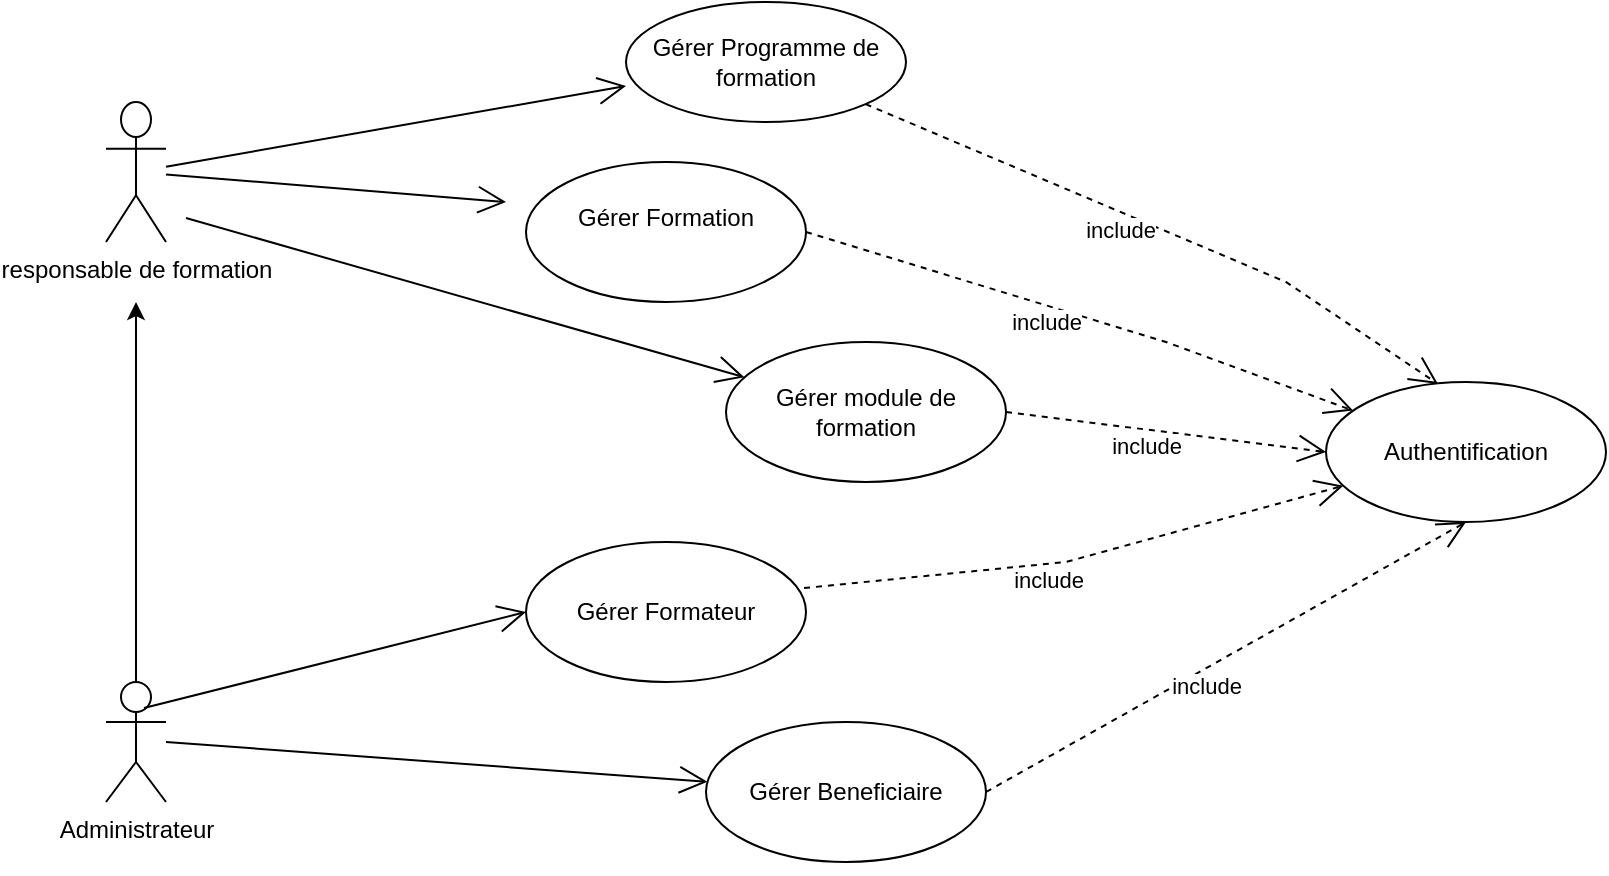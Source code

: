 <mxfile version="21.0.2" type="github" pages="2">
  <diagram id="C5RBs43oDa-KdzZeNtuy" name="Page-1">
    <mxGraphModel dx="1707" dy="470" grid="1" gridSize="10" guides="1" tooltips="1" connect="1" arrows="1" fold="1" page="1" pageScale="1" pageWidth="827" pageHeight="1169" math="0" shadow="0">
      <root>
        <mxCell id="WIyWlLk6GJQsqaUBKTNV-0" />
        <mxCell id="WIyWlLk6GJQsqaUBKTNV-1" parent="WIyWlLk6GJQsqaUBKTNV-0" />
        <mxCell id="IVZTwrisoEuHubWYUr_b-1" value="responsable de formation" style="shape=umlActor;verticalLabelPosition=bottom;verticalAlign=top;html=1;" vertex="1" parent="WIyWlLk6GJQsqaUBKTNV-1">
          <mxGeometry x="10" y="60" width="30" height="70" as="geometry" />
        </mxCell>
        <mxCell id="IVZTwrisoEuHubWYUr_b-2" value="Gérer Programme de formation" style="ellipse;whiteSpace=wrap;html=1;" vertex="1" parent="WIyWlLk6GJQsqaUBKTNV-1">
          <mxGeometry x="270" y="10" width="140" height="60" as="geometry" />
        </mxCell>
        <mxCell id="IVZTwrisoEuHubWYUr_b-7" style="edgeStyle=orthogonalEdgeStyle;rounded=0;orthogonalLoop=1;jettySize=auto;html=1;" edge="1" parent="WIyWlLk6GJQsqaUBKTNV-1" source="IVZTwrisoEuHubWYUr_b-6">
          <mxGeometry relative="1" as="geometry">
            <mxPoint x="25" y="160" as="targetPoint" />
          </mxGeometry>
        </mxCell>
        <mxCell id="IVZTwrisoEuHubWYUr_b-6" value="&lt;div&gt;Administrateur&lt;/div&gt;&lt;div&gt;&lt;br&gt;&lt;/div&gt;" style="shape=umlActor;verticalLabelPosition=bottom;verticalAlign=top;html=1;" vertex="1" parent="WIyWlLk6GJQsqaUBKTNV-1">
          <mxGeometry x="10" y="350" width="30" height="60" as="geometry" />
        </mxCell>
        <mxCell id="IVZTwrisoEuHubWYUr_b-8" value="&lt;div&gt;Gérer Formation&lt;/div&gt;&lt;div&gt;&lt;br&gt;&lt;/div&gt;" style="ellipse;whiteSpace=wrap;html=1;" vertex="1" parent="WIyWlLk6GJQsqaUBKTNV-1">
          <mxGeometry x="220" y="90" width="140" height="70" as="geometry" />
        </mxCell>
        <mxCell id="IVZTwrisoEuHubWYUr_b-9" value="Gérer module de formation" style="ellipse;whiteSpace=wrap;html=1;" vertex="1" parent="WIyWlLk6GJQsqaUBKTNV-1">
          <mxGeometry x="320" y="180" width="140" height="70" as="geometry" />
        </mxCell>
        <mxCell id="IVZTwrisoEuHubWYUr_b-19" value="Gérer Formateur" style="ellipse;whiteSpace=wrap;html=1;" vertex="1" parent="WIyWlLk6GJQsqaUBKTNV-1">
          <mxGeometry x="220" y="280" width="140" height="70" as="geometry" />
        </mxCell>
        <mxCell id="IVZTwrisoEuHubWYUr_b-22" value="Gérer Beneficiaire" style="ellipse;whiteSpace=wrap;html=1;" vertex="1" parent="WIyWlLk6GJQsqaUBKTNV-1">
          <mxGeometry x="310" y="370" width="140" height="70" as="geometry" />
        </mxCell>
        <mxCell id="IVZTwrisoEuHubWYUr_b-24" value="Authentification" style="ellipse;whiteSpace=wrap;html=1;" vertex="1" parent="WIyWlLk6GJQsqaUBKTNV-1">
          <mxGeometry x="620" y="200" width="140" height="70" as="geometry" />
        </mxCell>
        <mxCell id="IVZTwrisoEuHubWYUr_b-26" value="include" style="endArrow=open;endSize=12;dashed=1;html=1;rounded=0;entryX=0.4;entryY=0.014;entryDx=0;entryDy=0;entryPerimeter=0;" edge="1" parent="WIyWlLk6GJQsqaUBKTNV-1" source="IVZTwrisoEuHubWYUr_b-2" target="IVZTwrisoEuHubWYUr_b-24">
          <mxGeometry x="-0.114" y="-8" width="160" relative="1" as="geometry">
            <mxPoint x="560" y="120" as="sourcePoint" />
            <mxPoint x="720" y="120" as="targetPoint" />
            <Array as="points">
              <mxPoint x="600" y="150" />
            </Array>
            <mxPoint as="offset" />
          </mxGeometry>
        </mxCell>
        <mxCell id="IVZTwrisoEuHubWYUr_b-27" value="include" style="endArrow=open;endSize=12;dashed=1;html=1;rounded=0;exitX=1;exitY=0.5;exitDx=0;exitDy=0;" edge="1" parent="WIyWlLk6GJQsqaUBKTNV-1" source="IVZTwrisoEuHubWYUr_b-8" target="IVZTwrisoEuHubWYUr_b-24">
          <mxGeometry x="-0.114" y="-8" width="160" relative="1" as="geometry">
            <mxPoint x="460" y="130" as="sourcePoint" />
            <mxPoint x="670" y="200" as="targetPoint" />
            <Array as="points">
              <mxPoint x="540" y="180" />
            </Array>
            <mxPoint as="offset" />
          </mxGeometry>
        </mxCell>
        <mxCell id="IVZTwrisoEuHubWYUr_b-28" value="include" style="endArrow=open;endSize=12;dashed=1;html=1;rounded=0;exitX=1;exitY=0.5;exitDx=0;exitDy=0;entryX=0.5;entryY=1;entryDx=0;entryDy=0;" edge="1" parent="WIyWlLk6GJQsqaUBKTNV-1" source="IVZTwrisoEuHubWYUr_b-22" target="IVZTwrisoEuHubWYUr_b-24">
          <mxGeometry x="-0.114" y="-8" width="160" relative="1" as="geometry">
            <mxPoint x="570" y="362" as="sourcePoint" />
            <mxPoint x="760" y="280" as="targetPoint" />
            <Array as="points" />
            <mxPoint as="offset" />
          </mxGeometry>
        </mxCell>
        <mxCell id="IVZTwrisoEuHubWYUr_b-29" value="include" style="endArrow=open;endSize=12;dashed=1;html=1;rounded=0;exitX=0.993;exitY=0.329;exitDx=0;exitDy=0;exitPerimeter=0;" edge="1" parent="WIyWlLk6GJQsqaUBKTNV-1" source="IVZTwrisoEuHubWYUr_b-19" target="IVZTwrisoEuHubWYUr_b-24">
          <mxGeometry x="-0.114" y="-8" width="160" relative="1" as="geometry">
            <mxPoint x="490" y="330" as="sourcePoint" />
            <mxPoint x="660" y="260" as="targetPoint" />
            <Array as="points">
              <mxPoint x="490" y="290" />
            </Array>
            <mxPoint as="offset" />
          </mxGeometry>
        </mxCell>
        <mxCell id="IVZTwrisoEuHubWYUr_b-30" value="include" style="endArrow=open;endSize=12;dashed=1;html=1;rounded=0;entryX=0;entryY=0.5;entryDx=0;entryDy=0;exitX=1;exitY=0.5;exitDx=0;exitDy=0;" edge="1" parent="WIyWlLk6GJQsqaUBKTNV-1" source="IVZTwrisoEuHubWYUr_b-9" target="IVZTwrisoEuHubWYUr_b-24">
          <mxGeometry x="-0.114" y="-8" width="160" relative="1" as="geometry">
            <mxPoint x="540" y="220" as="sourcePoint" />
            <mxPoint x="630" y="240" as="targetPoint" />
            <Array as="points" />
            <mxPoint as="offset" />
          </mxGeometry>
        </mxCell>
        <mxCell id="oqZ-68Hrd_CaQDvWcss4-0" value="" style="endArrow=open;endFill=1;endSize=12;html=1;rounded=0;exitX=0.633;exitY=0.217;exitDx=0;exitDy=0;exitPerimeter=0;entryX=0;entryY=0.5;entryDx=0;entryDy=0;" edge="1" parent="WIyWlLk6GJQsqaUBKTNV-1" source="IVZTwrisoEuHubWYUr_b-6" target="IVZTwrisoEuHubWYUr_b-19">
          <mxGeometry width="160" relative="1" as="geometry">
            <mxPoint x="70" y="224.5" as="sourcePoint" />
            <mxPoint x="230" y="224.5" as="targetPoint" />
          </mxGeometry>
        </mxCell>
        <mxCell id="oqZ-68Hrd_CaQDvWcss4-1" value="" style="endArrow=open;endFill=1;endSize=12;html=1;rounded=0;" edge="1" parent="WIyWlLk6GJQsqaUBKTNV-1" target="IVZTwrisoEuHubWYUr_b-22">
          <mxGeometry width="160" relative="1" as="geometry">
            <mxPoint x="40" y="380" as="sourcePoint" />
            <mxPoint x="411" y="342" as="targetPoint" />
          </mxGeometry>
        </mxCell>
        <mxCell id="oqZ-68Hrd_CaQDvWcss4-2" value="" style="endArrow=open;endFill=1;endSize=12;html=1;rounded=0;entryX=0;entryY=0.7;entryDx=0;entryDy=0;entryPerimeter=0;" edge="1" parent="WIyWlLk6GJQsqaUBKTNV-1" source="IVZTwrisoEuHubWYUr_b-1" target="IVZTwrisoEuHubWYUr_b-2">
          <mxGeometry width="160" relative="1" as="geometry">
            <mxPoint x="140" y="100" as="sourcePoint" />
            <mxPoint x="331" y="52" as="targetPoint" />
          </mxGeometry>
        </mxCell>
        <mxCell id="oqZ-68Hrd_CaQDvWcss4-3" value="" style="endArrow=open;endFill=1;endSize=12;html=1;rounded=0;" edge="1" parent="WIyWlLk6GJQsqaUBKTNV-1" source="IVZTwrisoEuHubWYUr_b-1">
          <mxGeometry width="160" relative="1" as="geometry">
            <mxPoint x="140" y="110" as="sourcePoint" />
            <mxPoint x="210" y="110" as="targetPoint" />
          </mxGeometry>
        </mxCell>
        <mxCell id="oqZ-68Hrd_CaQDvWcss4-4" value="" style="endArrow=open;endFill=1;endSize=12;html=1;rounded=0;exitX=0.633;exitY=0.217;exitDx=0;exitDy=0;exitPerimeter=0;" edge="1" parent="WIyWlLk6GJQsqaUBKTNV-1" target="IVZTwrisoEuHubWYUr_b-9">
          <mxGeometry width="160" relative="1" as="geometry">
            <mxPoint x="50" y="118" as="sourcePoint" />
            <mxPoint x="300" y="110" as="targetPoint" />
          </mxGeometry>
        </mxCell>
      </root>
    </mxGraphModel>
  </diagram>
  <diagram id="IwuCIkHrxsePRLxfyS4X" name="Page-2">
    <mxGraphModel dx="1707" dy="470" grid="1" gridSize="10" guides="1" tooltips="1" connect="1" arrows="1" fold="1" page="1" pageScale="1" pageWidth="827" pageHeight="1169" math="0" shadow="0">
      <root>
        <mxCell id="0" />
        <mxCell id="1" parent="0" />
        <mxCell id="z8IvWy9g480SiGC0LEgv-1" value="Cas d&#39;utilisation Gérer Programme" style="text;strokeColor=none;align=center;fillColor=none;html=1;verticalAlign=middle;whiteSpace=wrap;rounded=0;fontSize=24;" vertex="1" parent="1">
          <mxGeometry x="200" y="10" width="390" height="30" as="geometry" />
        </mxCell>
        <mxCell id="z8IvWy9g480SiGC0LEgv-2" value="&lt;div&gt;Responsable &lt;br&gt;&lt;/div&gt;&lt;div&gt;de formation&lt;br&gt;&lt;/div&gt;" style="shape=umlActor;verticalLabelPosition=bottom;verticalAlign=top;html=1;" vertex="1" parent="1">
          <mxGeometry x="20" y="170" width="30" height="60" as="geometry" />
        </mxCell>
        <mxCell id="z8IvWy9g480SiGC0LEgv-3" value="Ajouter un Programme" style="ellipse;whiteSpace=wrap;html=1;" vertex="1" parent="1">
          <mxGeometry x="344" y="70" width="140" height="60" as="geometry" />
        </mxCell>
        <mxCell id="z8IvWy9g480SiGC0LEgv-5" value="Consulter les Programmes" style="ellipse;whiteSpace=wrap;html=1;" vertex="1" parent="1">
          <mxGeometry x="450" y="150" width="140" height="70" as="geometry" />
        </mxCell>
        <mxCell id="z8IvWy9g480SiGC0LEgv-7" value="Modifier un Programme" style="ellipse;whiteSpace=wrap;html=1;" vertex="1" parent="1">
          <mxGeometry x="402.5" y="240" width="140" height="60" as="geometry" />
        </mxCell>
        <mxCell id="z8IvWy9g480SiGC0LEgv-8" value="Supprimer un Programme" style="ellipse;whiteSpace=wrap;html=1;" vertex="1" parent="1">
          <mxGeometry x="400" y="360" width="145" height="70" as="geometry" />
        </mxCell>
        <mxCell id="z8IvWy9g480SiGC0LEgv-10" value="" style="endArrow=open;endFill=1;endSize=12;html=1;rounded=0;exitX=0.933;exitY=0.867;exitDx=0;exitDy=0;exitPerimeter=0;" edge="1" parent="1" source="z8IvWy9g480SiGC0LEgv-2">
          <mxGeometry width="160" relative="1" as="geometry">
            <mxPoint x="120" y="260" as="sourcePoint" />
            <mxPoint x="390" y="360" as="targetPoint" />
          </mxGeometry>
        </mxCell>
        <mxCell id="z8IvWy9g480SiGC0LEgv-11" value="" style="endArrow=open;endFill=1;endSize=12;html=1;rounded=0;exitX=0.667;exitY=0.75;exitDx=0;exitDy=0;exitPerimeter=0;entryX=0;entryY=0.333;entryDx=0;entryDy=0;entryPerimeter=0;" edge="1" parent="1" source="z8IvWy9g480SiGC0LEgv-2" target="z8IvWy9g480SiGC0LEgv-7">
          <mxGeometry width="160" relative="1" as="geometry">
            <mxPoint x="110" y="160" as="sourcePoint" />
            <mxPoint x="452" y="298" as="targetPoint" />
          </mxGeometry>
        </mxCell>
        <mxCell id="z8IvWy9g480SiGC0LEgv-12" value="" style="endArrow=open;endFill=1;endSize=12;html=1;rounded=0;" edge="1" parent="1" source="z8IvWy9g480SiGC0LEgv-2">
          <mxGeometry width="160" relative="1" as="geometry">
            <mxPoint x="270" y="150" as="sourcePoint" />
            <mxPoint x="450" y="180" as="targetPoint" />
          </mxGeometry>
        </mxCell>
        <mxCell id="z8IvWy9g480SiGC0LEgv-13" value="" style="endArrow=open;endFill=1;endSize=12;html=1;rounded=0;exitX=0.6;exitY=0.3;exitDx=0;exitDy=0;exitPerimeter=0;" edge="1" parent="1" source="z8IvWy9g480SiGC0LEgv-2">
          <mxGeometry width="160" relative="1" as="geometry">
            <mxPoint x="160" y="90" as="sourcePoint" />
            <mxPoint x="340" y="100" as="targetPoint" />
          </mxGeometry>
        </mxCell>
      </root>
    </mxGraphModel>
  </diagram>
</mxfile>
